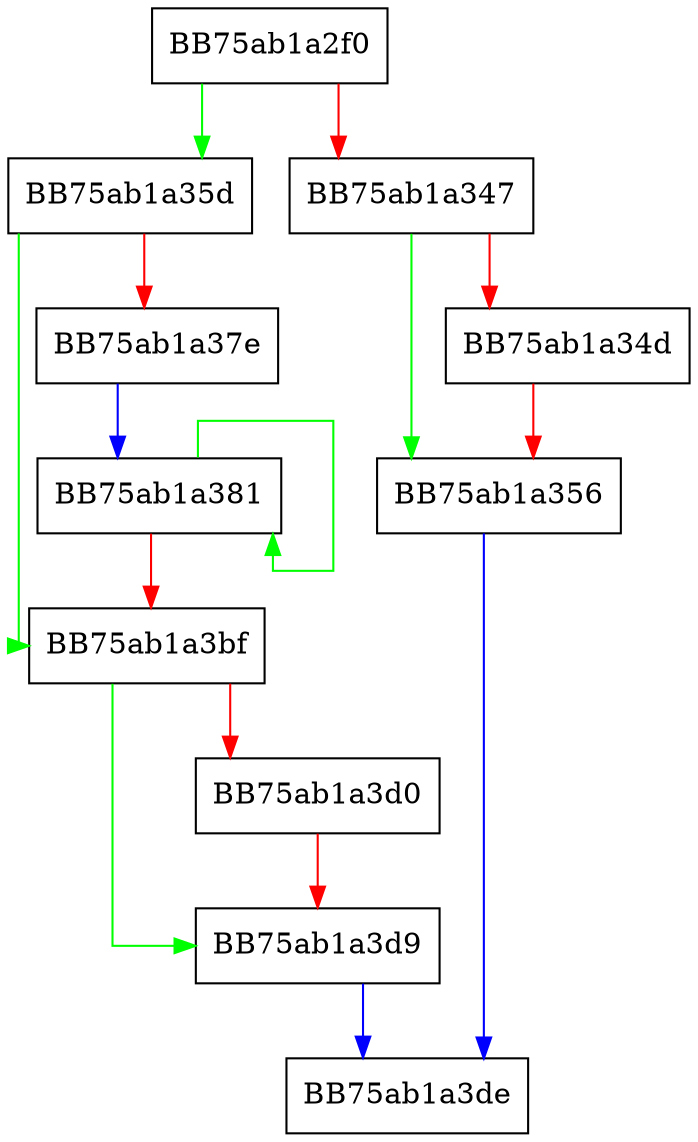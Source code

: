 digraph CommandLineToArgv {
  node [shape="box"];
  graph [splines=ortho];
  BB75ab1a2f0 -> BB75ab1a35d [color="green"];
  BB75ab1a2f0 -> BB75ab1a347 [color="red"];
  BB75ab1a347 -> BB75ab1a356 [color="green"];
  BB75ab1a347 -> BB75ab1a34d [color="red"];
  BB75ab1a34d -> BB75ab1a356 [color="red"];
  BB75ab1a356 -> BB75ab1a3de [color="blue"];
  BB75ab1a35d -> BB75ab1a3bf [color="green"];
  BB75ab1a35d -> BB75ab1a37e [color="red"];
  BB75ab1a37e -> BB75ab1a381 [color="blue"];
  BB75ab1a381 -> BB75ab1a381 [color="green"];
  BB75ab1a381 -> BB75ab1a3bf [color="red"];
  BB75ab1a3bf -> BB75ab1a3d9 [color="green"];
  BB75ab1a3bf -> BB75ab1a3d0 [color="red"];
  BB75ab1a3d0 -> BB75ab1a3d9 [color="red"];
  BB75ab1a3d9 -> BB75ab1a3de [color="blue"];
}